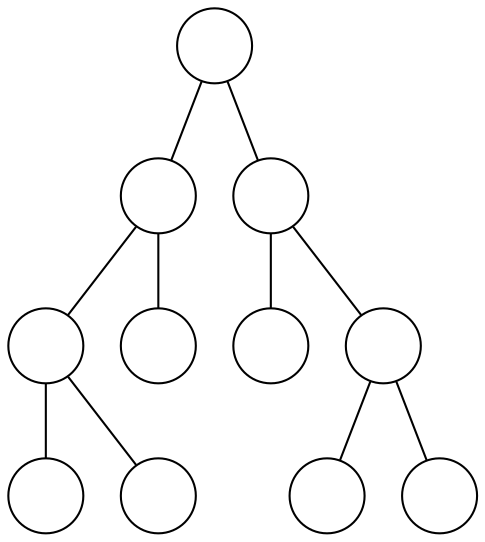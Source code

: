 graph g {
graph[ordering="out"];
1[label="", shape=circle, width=0.5];
1--2;
1--3;
2[label="", shape=circle, width=0.5];
2--4;
2--5;
3[label="", shape=circle, width=0.5];
3--6;
3--7;
4[label="", shape=circle, width=0.5];
4--8;
4--9;
5[label="", shape=circle, width=0.5];
6[label="", shape=circle, width=0.5];
7[label="", shape=circle, width=0.5];
7--14;
7--15;
8[label="", shape=circle, width=0.5];
9[label="", shape=circle, width=0.5];
14[label="", shape=circle, width=0.5];
15[label="", shape=circle, width=0.5];
}
